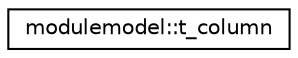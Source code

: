 digraph "Graphical Class Hierarchy"
{
 // LATEX_PDF_SIZE
  edge [fontname="Helvetica",fontsize="10",labelfontname="Helvetica",labelfontsize="10"];
  node [fontname="Helvetica",fontsize="10",shape=record];
  rankdir="LR";
  Node0 [label="modulemodel::t_column",height=0.2,width=0.4,color="black", fillcolor="white", style="filled",URL="$structmodulemodel_1_1t__column.html",tooltip=" "];
}
